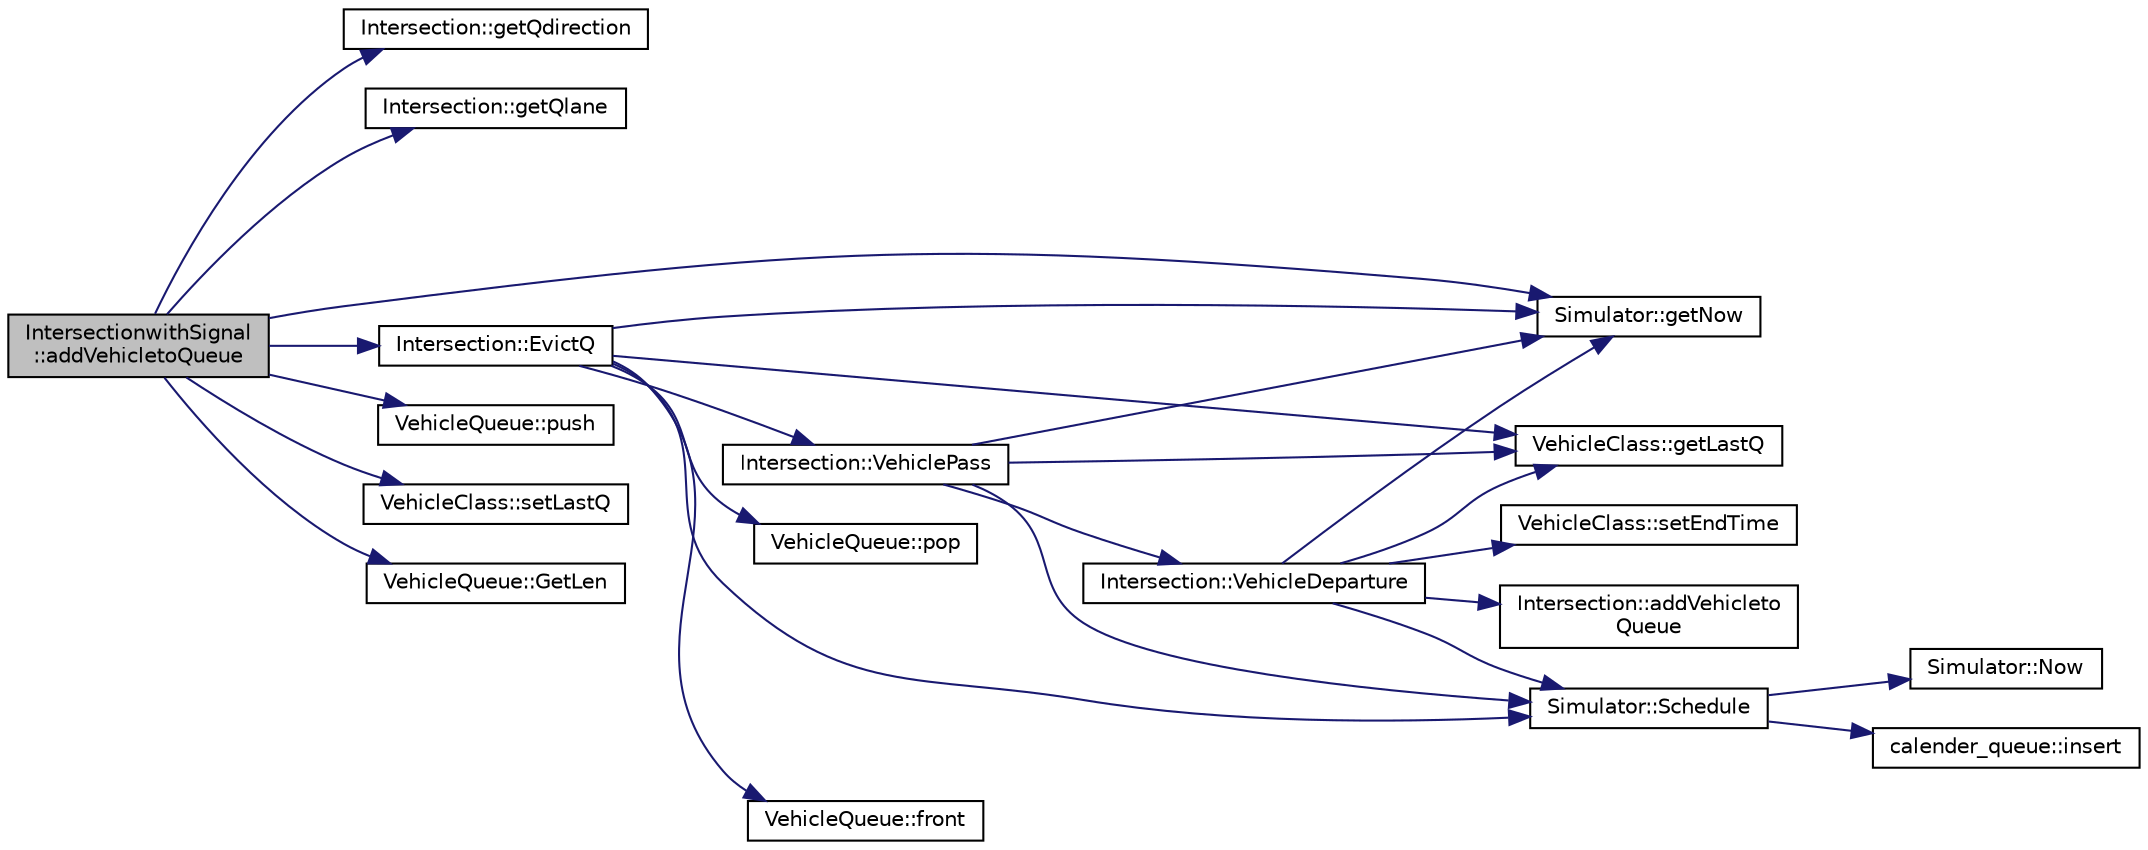 digraph "IntersectionwithSignal::addVehicletoQueue"
{
  edge [fontname="Helvetica",fontsize="10",labelfontname="Helvetica",labelfontsize="10"];
  node [fontname="Helvetica",fontsize="10",shape=record];
  rankdir="LR";
  Node1 [label="IntersectionwithSignal\l::addVehicletoQueue",height=0.2,width=0.4,color="black", fillcolor="grey75", style="filled" fontcolor="black"];
  Node1 -> Node2 [color="midnightblue",fontsize="10",style="solid",fontname="Helvetica"];
  Node2 [label="Intersection::getQdirection",height=0.2,width=0.4,color="black", fillcolor="white", style="filled",URL="$class_intersection.html#a9304a1e23bdcc495ff95c5195b81d947"];
  Node1 -> Node3 [color="midnightblue",fontsize="10",style="solid",fontname="Helvetica"];
  Node3 [label="Intersection::getQlane",height=0.2,width=0.4,color="black", fillcolor="white", style="filled",URL="$class_intersection.html#a2f76abb6014473396954bcaa0db18e7e"];
  Node1 -> Node4 [color="midnightblue",fontsize="10",style="solid",fontname="Helvetica"];
  Node4 [label="Simulator::getNow",height=0.2,width=0.4,color="black", fillcolor="white", style="filled",URL="$class_simulator.html#a7fe5c584b3fc3f93f5b13e882ca27009"];
  Node1 -> Node5 [color="midnightblue",fontsize="10",style="solid",fontname="Helvetica"];
  Node5 [label="VehicleQueue::push",height=0.2,width=0.4,color="black", fillcolor="white", style="filled",URL="$class_vehicle_queue.html#a71dfef194e7e2cbfdca2b724d66301b8"];
  Node1 -> Node6 [color="midnightblue",fontsize="10",style="solid",fontname="Helvetica"];
  Node6 [label="VehicleClass::setLastQ",height=0.2,width=0.4,color="black", fillcolor="white", style="filled",URL="$class_vehicle_class.html#af0e593cd2608561e6596ae61bbc0b62f"];
  Node1 -> Node7 [color="midnightblue",fontsize="10",style="solid",fontname="Helvetica"];
  Node7 [label="VehicleQueue::GetLen",height=0.2,width=0.4,color="black", fillcolor="white", style="filled",URL="$class_vehicle_queue.html#ae443ecfa4227dbb5094f1bd33e77abb0"];
  Node1 -> Node8 [color="midnightblue",fontsize="10",style="solid",fontname="Helvetica"];
  Node8 [label="Intersection::EvictQ",height=0.2,width=0.4,color="black", fillcolor="white", style="filled",URL="$class_intersection.html#ab6a6b34e31effdf156c39dabf523e5e8"];
  Node8 -> Node9 [color="midnightblue",fontsize="10",style="solid",fontname="Helvetica"];
  Node9 [label="VehicleQueue::front",height=0.2,width=0.4,color="black", fillcolor="white", style="filled",URL="$class_vehicle_queue.html#aff7fef0dc6401e38a26bc34ee0e78f2a"];
  Node8 -> Node4 [color="midnightblue",fontsize="10",style="solid",fontname="Helvetica"];
  Node8 -> Node10 [color="midnightblue",fontsize="10",style="solid",fontname="Helvetica"];
  Node10 [label="Simulator::Schedule",height=0.2,width=0.4,color="black", fillcolor="white", style="filled",URL="$class_simulator.html#ae9f1c5a28f2fc0d42ccead5d7d2a642d"];
  Node10 -> Node11 [color="midnightblue",fontsize="10",style="solid",fontname="Helvetica"];
  Node11 [label="Simulator::Now",height=0.2,width=0.4,color="black", fillcolor="white", style="filled",URL="$class_simulator.html#a4a9507b155c22a9c5f119abb2d2d6fc1"];
  Node10 -> Node12 [color="midnightblue",fontsize="10",style="solid",fontname="Helvetica"];
  Node12 [label="calender_queue::insert",height=0.2,width=0.4,color="black", fillcolor="white", style="filled",URL="$classcalender__queue.html#a9908e97c05434b58fca91d5327cf479b"];
  Node8 -> Node13 [color="midnightblue",fontsize="10",style="solid",fontname="Helvetica"];
  Node13 [label="Intersection::VehiclePass",height=0.2,width=0.4,color="black", fillcolor="white", style="filled",URL="$class_intersection.html#afe2e42381c4cf467fca7d2217d92524c"];
  Node13 -> Node4 [color="midnightblue",fontsize="10",style="solid",fontname="Helvetica"];
  Node13 -> Node10 [color="midnightblue",fontsize="10",style="solid",fontname="Helvetica"];
  Node13 -> Node14 [color="midnightblue",fontsize="10",style="solid",fontname="Helvetica"];
  Node14 [label="Intersection::VehicleDeparture",height=0.2,width=0.4,color="black", fillcolor="white", style="filled",URL="$class_intersection.html#a358151a5ef4dd58dd42a6444c7e9bfc9"];
  Node14 -> Node4 [color="midnightblue",fontsize="10",style="solid",fontname="Helvetica"];
  Node14 -> Node15 [color="midnightblue",fontsize="10",style="solid",fontname="Helvetica"];
  Node15 [label="VehicleClass::getLastQ",height=0.2,width=0.4,color="black", fillcolor="white", style="filled",URL="$class_vehicle_class.html#a2d35acee350ca16bbadd8ff048956351"];
  Node14 -> Node16 [color="midnightblue",fontsize="10",style="solid",fontname="Helvetica"];
  Node16 [label="VehicleClass::setEndTime",height=0.2,width=0.4,color="black", fillcolor="white", style="filled",URL="$class_vehicle_class.html#a127372b94980fa045c648af412856fd5"];
  Node14 -> Node10 [color="midnightblue",fontsize="10",style="solid",fontname="Helvetica"];
  Node14 -> Node17 [color="midnightblue",fontsize="10",style="solid",fontname="Helvetica"];
  Node17 [label="Intersection::addVehicleto\lQueue",height=0.2,width=0.4,color="black", fillcolor="white", style="filled",URL="$class_intersection.html#a6e55e3add20e9d49e5751ccf47832c12"];
  Node13 -> Node15 [color="midnightblue",fontsize="10",style="solid",fontname="Helvetica"];
  Node8 -> Node15 [color="midnightblue",fontsize="10",style="solid",fontname="Helvetica"];
  Node8 -> Node18 [color="midnightblue",fontsize="10",style="solid",fontname="Helvetica"];
  Node18 [label="VehicleQueue::pop",height=0.2,width=0.4,color="black", fillcolor="white", style="filled",URL="$class_vehicle_queue.html#ad4f16ccf1a5990172e28b7782051b50a"];
}
